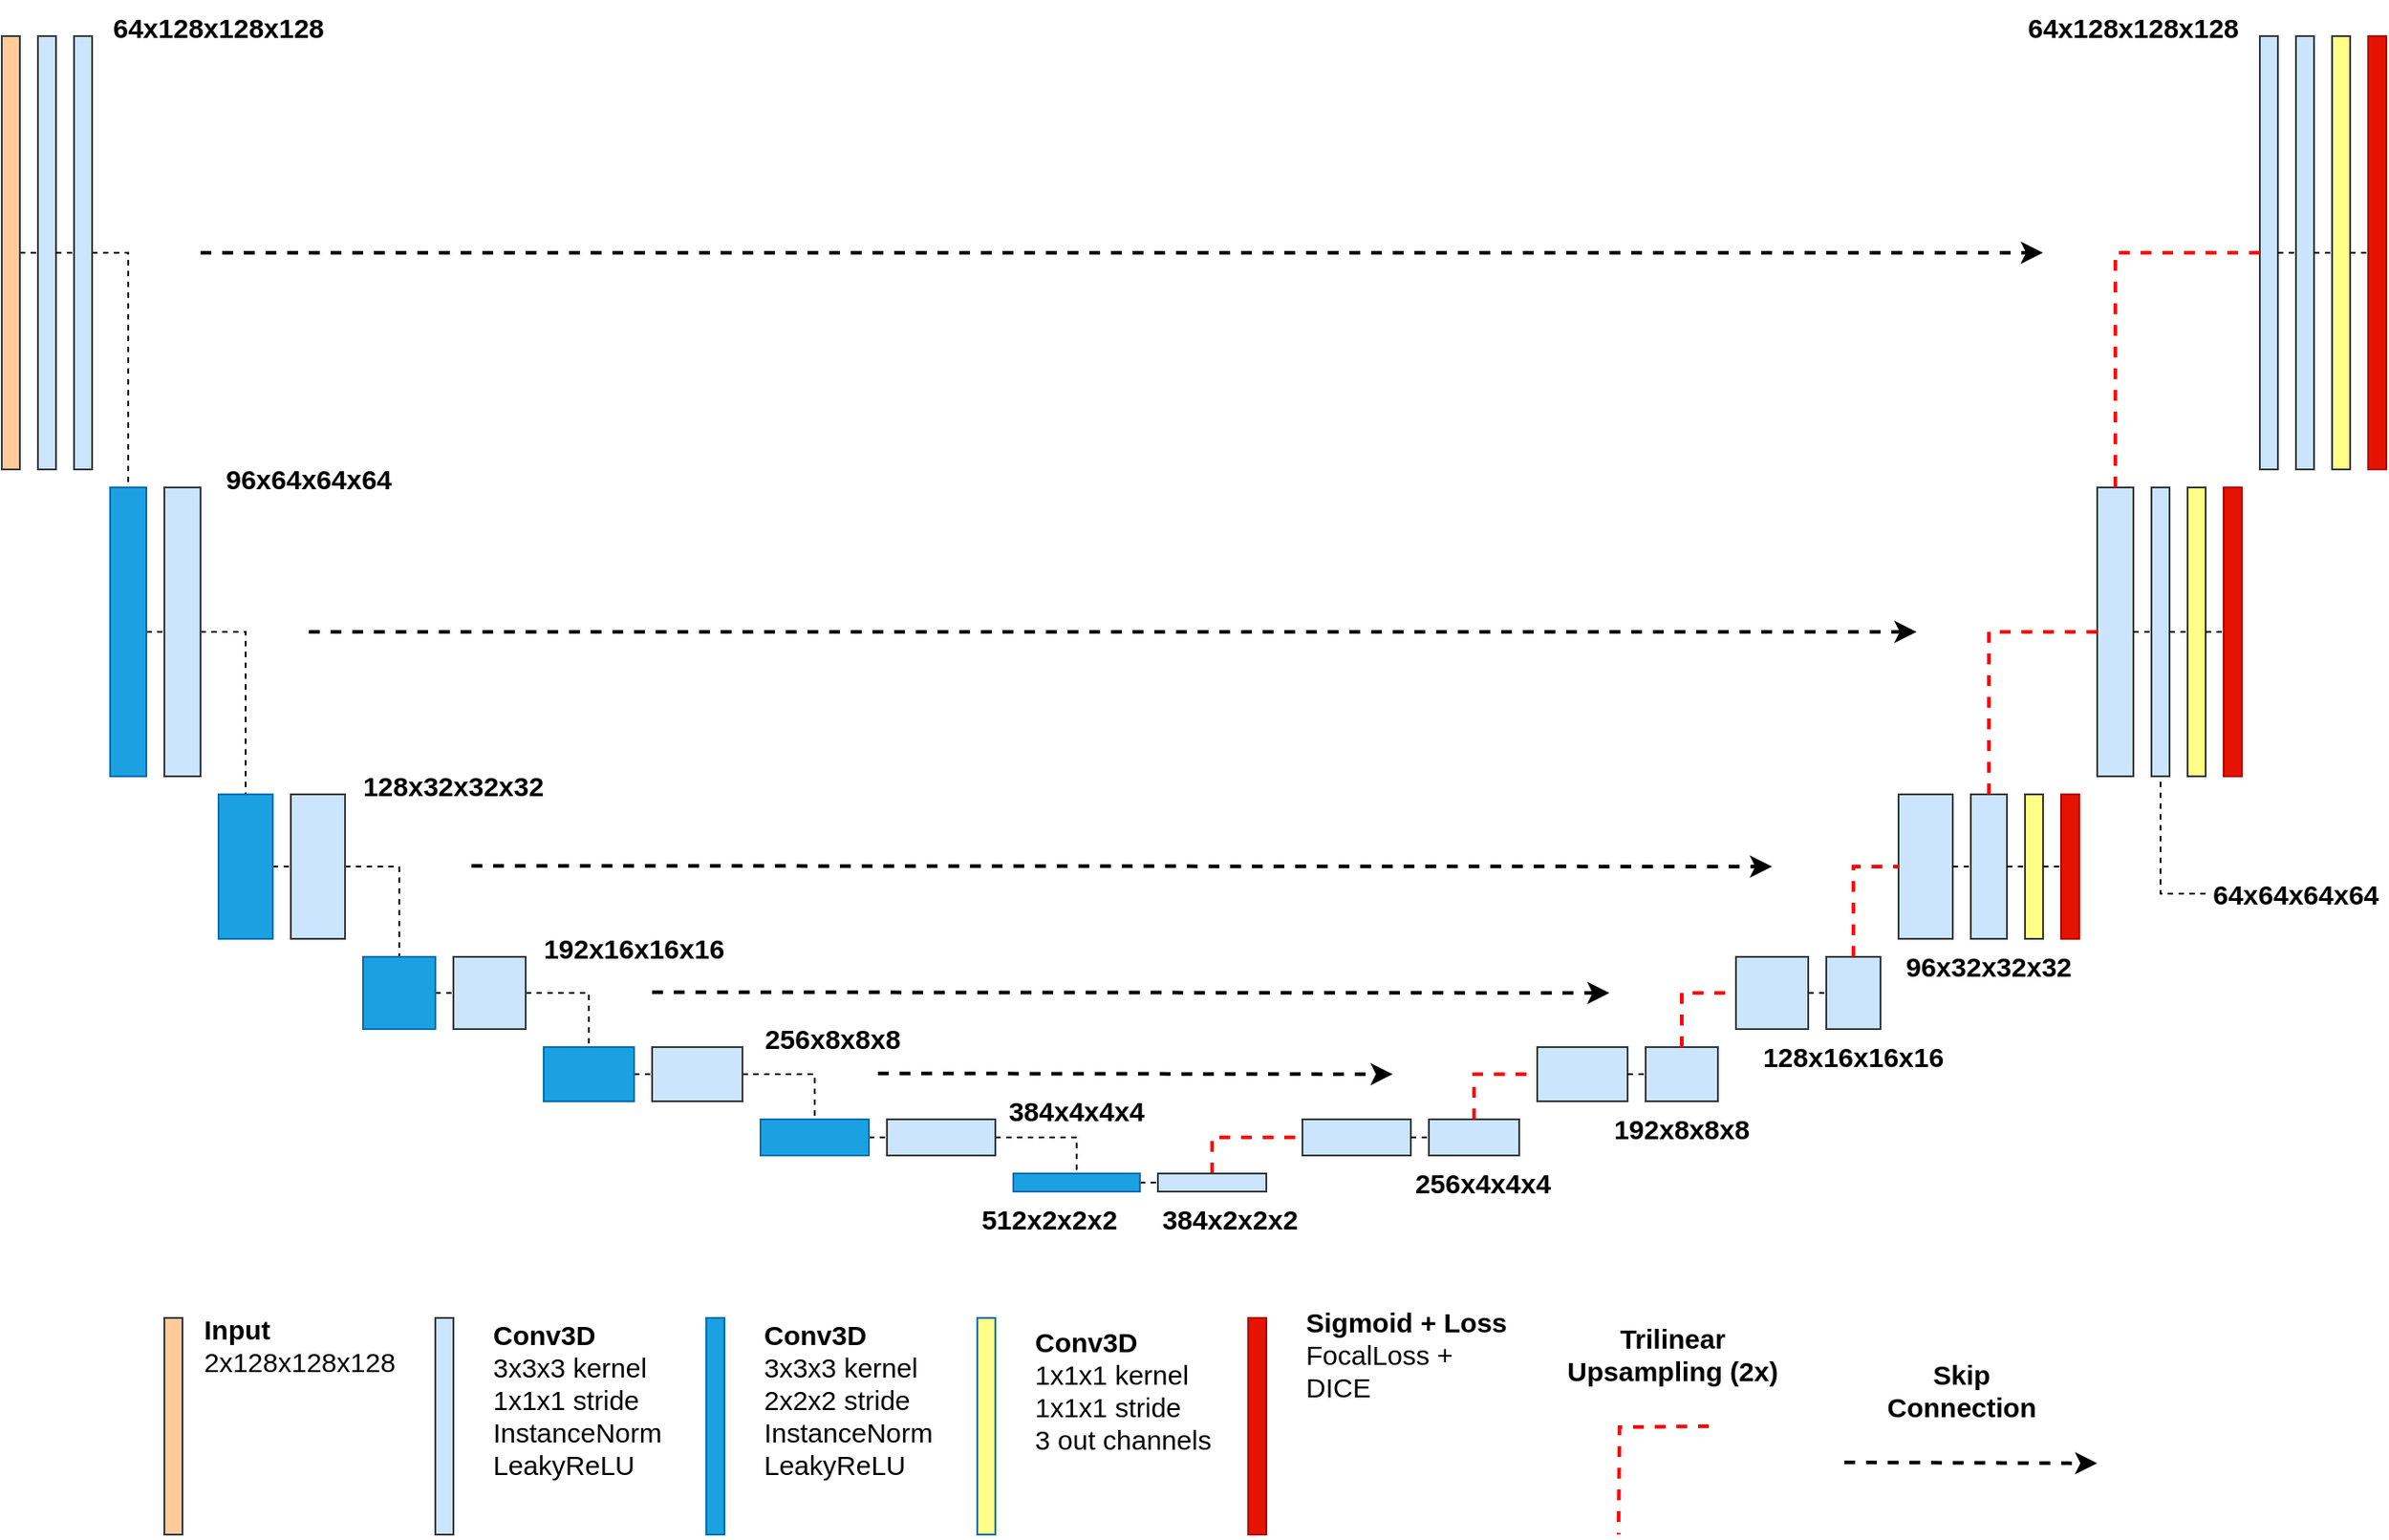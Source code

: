 <mxfile version="20.6.0" type="device"><diagram id="rzIWOqvY9kH9nwLzgZmt" name="Page-1"><mxGraphModel dx="1660" dy="1127" grid="1" gridSize="10" guides="1" tooltips="1" connect="1" arrows="1" fold="1" page="1" pageScale="1" pageWidth="3300" pageHeight="4681" math="0" shadow="0"><root><mxCell id="0"/><mxCell id="1" parent="0"/><mxCell id="4icFOn3DfeFh6Xp5ZOb7-20" style="edgeStyle=none;rounded=0;orthogonalLoop=1;jettySize=auto;html=1;exitX=1;exitY=0.5;exitDx=0;exitDy=0;entryX=0;entryY=0.5;entryDx=0;entryDy=0;endArrow=none;endFill=0;dashed=1;" edge="1" parent="1" source="4icFOn3DfeFh6Xp5ZOb7-2" target="4icFOn3DfeFh6Xp5ZOb7-3"><mxGeometry relative="1" as="geometry"/></mxCell><mxCell id="4icFOn3DfeFh6Xp5ZOb7-2" value="" style="rounded=0;whiteSpace=wrap;html=1;fillColor=#ffcc99;strokeColor=#36393d;" vertex="1" parent="1"><mxGeometry x="590" y="410" width="10" height="240" as="geometry"/></mxCell><mxCell id="4icFOn3DfeFh6Xp5ZOb7-3" value="" style="rounded=0;whiteSpace=wrap;html=1;fillColor=#cce5ff;strokeColor=#36393d;" vertex="1" parent="1"><mxGeometry x="610" y="410" width="10" height="240" as="geometry"/></mxCell><mxCell id="4icFOn3DfeFh6Xp5ZOb7-23" style="edgeStyle=orthogonalEdgeStyle;rounded=0;orthogonalLoop=1;jettySize=auto;html=1;exitX=1;exitY=0.5;exitDx=0;exitDy=0;entryX=0.5;entryY=0;entryDx=0;entryDy=0;dashed=1;endArrow=none;endFill=0;" edge="1" parent="1" source="4icFOn3DfeFh6Xp5ZOb7-4" target="4icFOn3DfeFh6Xp5ZOb7-6"><mxGeometry relative="1" as="geometry"/></mxCell><mxCell id="4icFOn3DfeFh6Xp5ZOb7-73" style="edgeStyle=none;rounded=0;orthogonalLoop=1;jettySize=auto;html=1;dashed=1;strokeColor=#000000;strokeWidth=2;fontSize=15;endArrow=classic;endFill=1;" edge="1" parent="1"><mxGeometry relative="1" as="geometry"><mxPoint x="700" y="530" as="sourcePoint"/><mxPoint x="1720" y="530" as="targetPoint"/></mxGeometry></mxCell><mxCell id="4icFOn3DfeFh6Xp5ZOb7-4" value="" style="rounded=0;whiteSpace=wrap;html=1;fillColor=#cce5ff;strokeColor=#36393d;" vertex="1" parent="1"><mxGeometry x="630" y="410" width="10" height="240" as="geometry"/></mxCell><mxCell id="4icFOn3DfeFh6Xp5ZOb7-24" style="edgeStyle=orthogonalEdgeStyle;rounded=0;orthogonalLoop=1;jettySize=auto;html=1;exitX=1;exitY=0.5;exitDx=0;exitDy=0;entryX=0;entryY=0.5;entryDx=0;entryDy=0;dashed=1;endArrow=none;endFill=0;" edge="1" parent="1" source="4icFOn3DfeFh6Xp5ZOb7-6" target="4icFOn3DfeFh6Xp5ZOb7-7"><mxGeometry relative="1" as="geometry"/></mxCell><mxCell id="4icFOn3DfeFh6Xp5ZOb7-6" value="" style="rounded=0;whiteSpace=wrap;html=1;fillColor=#1ba1e2;strokeColor=#006EAF;fontColor=#ffffff;" vertex="1" parent="1"><mxGeometry x="650" y="660" width="20" height="160" as="geometry"/></mxCell><mxCell id="4icFOn3DfeFh6Xp5ZOb7-25" style="edgeStyle=orthogonalEdgeStyle;rounded=0;orthogonalLoop=1;jettySize=auto;html=1;exitX=1;exitY=0.5;exitDx=0;exitDy=0;entryX=0.5;entryY=0;entryDx=0;entryDy=0;dashed=1;endArrow=none;endFill=0;" edge="1" parent="1" source="4icFOn3DfeFh6Xp5ZOb7-7" target="4icFOn3DfeFh6Xp5ZOb7-8"><mxGeometry relative="1" as="geometry"/></mxCell><mxCell id="4icFOn3DfeFh6Xp5ZOb7-7" value="" style="rounded=0;whiteSpace=wrap;html=1;fillColor=#cce5ff;strokeColor=#36393d;" vertex="1" parent="1"><mxGeometry x="680" y="660" width="20" height="160" as="geometry"/></mxCell><mxCell id="4icFOn3DfeFh6Xp5ZOb7-26" style="edgeStyle=orthogonalEdgeStyle;rounded=0;orthogonalLoop=1;jettySize=auto;html=1;exitX=1;exitY=0.5;exitDx=0;exitDy=0;entryX=0;entryY=0.5;entryDx=0;entryDy=0;dashed=1;endArrow=none;endFill=0;" edge="1" parent="1" source="4icFOn3DfeFh6Xp5ZOb7-8" target="4icFOn3DfeFh6Xp5ZOb7-9"><mxGeometry relative="1" as="geometry"/></mxCell><mxCell id="4icFOn3DfeFh6Xp5ZOb7-8" value="" style="rounded=0;whiteSpace=wrap;html=1;fillColor=#1ba1e2;strokeColor=#006EAF;fontColor=#ffffff;" vertex="1" parent="1"><mxGeometry x="710" y="830" width="30" height="80" as="geometry"/></mxCell><mxCell id="4icFOn3DfeFh6Xp5ZOb7-27" style="edgeStyle=orthogonalEdgeStyle;rounded=0;orthogonalLoop=1;jettySize=auto;html=1;exitX=1;exitY=0.5;exitDx=0;exitDy=0;entryX=0.5;entryY=0;entryDx=0;entryDy=0;dashed=1;endArrow=none;endFill=0;" edge="1" parent="1" source="4icFOn3DfeFh6Xp5ZOb7-9" target="4icFOn3DfeFh6Xp5ZOb7-10"><mxGeometry relative="1" as="geometry"/></mxCell><mxCell id="4icFOn3DfeFh6Xp5ZOb7-9" value="" style="rounded=0;whiteSpace=wrap;html=1;fillColor=#cce5ff;strokeColor=#36393d;" vertex="1" parent="1"><mxGeometry x="750" y="830" width="30" height="80" as="geometry"/></mxCell><mxCell id="4icFOn3DfeFh6Xp5ZOb7-28" style="edgeStyle=orthogonalEdgeStyle;rounded=0;orthogonalLoop=1;jettySize=auto;html=1;exitX=1;exitY=0.5;exitDx=0;exitDy=0;entryX=0;entryY=0.5;entryDx=0;entryDy=0;dashed=1;endArrow=none;endFill=0;" edge="1" parent="1" source="4icFOn3DfeFh6Xp5ZOb7-10" target="4icFOn3DfeFh6Xp5ZOb7-11"><mxGeometry relative="1" as="geometry"/></mxCell><mxCell id="4icFOn3DfeFh6Xp5ZOb7-10" value="" style="rounded=0;whiteSpace=wrap;html=1;fillColor=#1ba1e2;strokeColor=#006EAF;fontColor=#ffffff;" vertex="1" parent="1"><mxGeometry x="790" y="920" width="40" height="40" as="geometry"/></mxCell><mxCell id="4icFOn3DfeFh6Xp5ZOb7-29" style="edgeStyle=orthogonalEdgeStyle;rounded=0;orthogonalLoop=1;jettySize=auto;html=1;exitX=1;exitY=0.5;exitDx=0;exitDy=0;dashed=1;endArrow=none;endFill=0;" edge="1" parent="1" source="4icFOn3DfeFh6Xp5ZOb7-11" target="4icFOn3DfeFh6Xp5ZOb7-12"><mxGeometry relative="1" as="geometry"/></mxCell><mxCell id="4icFOn3DfeFh6Xp5ZOb7-11" value="" style="rounded=0;whiteSpace=wrap;html=1;fillColor=#cce5ff;strokeColor=#36393d;" vertex="1" parent="1"><mxGeometry x="840" y="920" width="40" height="40" as="geometry"/></mxCell><mxCell id="4icFOn3DfeFh6Xp5ZOb7-30" style="edgeStyle=orthogonalEdgeStyle;rounded=0;orthogonalLoop=1;jettySize=auto;html=1;exitX=1;exitY=0.5;exitDx=0;exitDy=0;entryX=0;entryY=0.5;entryDx=0;entryDy=0;dashed=1;endArrow=none;endFill=0;" edge="1" parent="1" source="4icFOn3DfeFh6Xp5ZOb7-12" target="4icFOn3DfeFh6Xp5ZOb7-13"><mxGeometry relative="1" as="geometry"/></mxCell><mxCell id="4icFOn3DfeFh6Xp5ZOb7-12" value="" style="rounded=0;whiteSpace=wrap;html=1;fillColor=#1ba1e2;strokeColor=#006EAF;fontColor=#ffffff;" vertex="1" parent="1"><mxGeometry x="890" y="970" width="50" height="30" as="geometry"/></mxCell><mxCell id="4icFOn3DfeFh6Xp5ZOb7-31" style="edgeStyle=orthogonalEdgeStyle;rounded=0;orthogonalLoop=1;jettySize=auto;html=1;exitX=1;exitY=0.5;exitDx=0;exitDy=0;entryX=0.5;entryY=0;entryDx=0;entryDy=0;dashed=1;endArrow=none;endFill=0;" edge="1" parent="1" source="4icFOn3DfeFh6Xp5ZOb7-13" target="4icFOn3DfeFh6Xp5ZOb7-14"><mxGeometry relative="1" as="geometry"/></mxCell><mxCell id="4icFOn3DfeFh6Xp5ZOb7-13" value="" style="rounded=0;whiteSpace=wrap;html=1;fillColor=#cce5ff;strokeColor=#36393d;" vertex="1" parent="1"><mxGeometry x="950" y="970" width="50" height="30" as="geometry"/></mxCell><mxCell id="4icFOn3DfeFh6Xp5ZOb7-32" style="edgeStyle=orthogonalEdgeStyle;rounded=0;orthogonalLoop=1;jettySize=auto;html=1;exitX=1;exitY=0.5;exitDx=0;exitDy=0;entryX=0;entryY=0.5;entryDx=0;entryDy=0;dashed=1;endArrow=none;endFill=0;" edge="1" parent="1" source="4icFOn3DfeFh6Xp5ZOb7-14" target="4icFOn3DfeFh6Xp5ZOb7-15"><mxGeometry relative="1" as="geometry"/></mxCell><mxCell id="4icFOn3DfeFh6Xp5ZOb7-14" value="" style="rounded=0;whiteSpace=wrap;html=1;fillColor=#1ba1e2;strokeColor=#006EAF;fontColor=#ffffff;" vertex="1" parent="1"><mxGeometry x="1010" y="1010" width="60" height="20" as="geometry"/></mxCell><mxCell id="4icFOn3DfeFh6Xp5ZOb7-33" style="edgeStyle=orthogonalEdgeStyle;rounded=0;orthogonalLoop=1;jettySize=auto;html=1;exitX=1;exitY=0.5;exitDx=0;exitDy=0;entryX=0.5;entryY=0;entryDx=0;entryDy=0;dashed=1;endArrow=none;endFill=0;" edge="1" parent="1" source="4icFOn3DfeFh6Xp5ZOb7-15" target="4icFOn3DfeFh6Xp5ZOb7-18"><mxGeometry relative="1" as="geometry"/></mxCell><mxCell id="4icFOn3DfeFh6Xp5ZOb7-15" value="" style="rounded=0;whiteSpace=wrap;html=1;fillColor=#cce5ff;strokeColor=#36393d;" vertex="1" parent="1"><mxGeometry x="1080" y="1010" width="60" height="20" as="geometry"/></mxCell><mxCell id="4icFOn3DfeFh6Xp5ZOb7-34" style="edgeStyle=orthogonalEdgeStyle;rounded=0;orthogonalLoop=1;jettySize=auto;html=1;exitX=1;exitY=0.5;exitDx=0;exitDy=0;entryX=0;entryY=0.5;entryDx=0;entryDy=0;dashed=1;endArrow=none;endFill=0;" edge="1" parent="1" source="4icFOn3DfeFh6Xp5ZOb7-18" target="4icFOn3DfeFh6Xp5ZOb7-19"><mxGeometry relative="1" as="geometry"/></mxCell><mxCell id="4icFOn3DfeFh6Xp5ZOb7-18" value="" style="rounded=0;whiteSpace=wrap;html=1;fillColor=#1ba1e2;strokeColor=#006EAF;fontColor=#ffffff;" vertex="1" parent="1"><mxGeometry x="1150" y="1040" width="70" height="10" as="geometry"/></mxCell><mxCell id="4icFOn3DfeFh6Xp5ZOb7-44" style="edgeStyle=orthogonalEdgeStyle;rounded=0;orthogonalLoop=1;jettySize=auto;html=1;exitX=0.5;exitY=0;exitDx=0;exitDy=0;entryX=0;entryY=0.5;entryDx=0;entryDy=0;dashed=1;fontSize=15;endArrow=none;endFill=0;fillColor=#cce5ff;strokeColor=#FF0000;strokeWidth=2;" edge="1" parent="1" source="4icFOn3DfeFh6Xp5ZOb7-19" target="4icFOn3DfeFh6Xp5ZOb7-42"><mxGeometry relative="1" as="geometry"/></mxCell><mxCell id="4icFOn3DfeFh6Xp5ZOb7-19" value="" style="rounded=0;whiteSpace=wrap;html=1;fillColor=#cce5ff;strokeColor=#36393d;" vertex="1" parent="1"><mxGeometry x="1230" y="1040" width="60" height="10" as="geometry"/></mxCell><mxCell id="4icFOn3DfeFh6Xp5ZOb7-21" style="edgeStyle=none;rounded=0;orthogonalLoop=1;jettySize=auto;html=1;exitX=1;exitY=0.5;exitDx=0;exitDy=0;entryX=0;entryY=0.5;entryDx=0;entryDy=0;endArrow=none;endFill=0;dashed=1;" edge="1" parent="1" source="4icFOn3DfeFh6Xp5ZOb7-3" target="4icFOn3DfeFh6Xp5ZOb7-4"><mxGeometry relative="1" as="geometry"><mxPoint x="610" y="540" as="sourcePoint"/><mxPoint x="620" y="540" as="targetPoint"/></mxGeometry></mxCell><mxCell id="4icFOn3DfeFh6Xp5ZOb7-35" value="&lt;b&gt;&lt;font style=&quot;font-size: 15px;&quot;&gt;64x128x128x128&lt;/font&gt;&lt;/b&gt;" style="text;html=1;strokeColor=none;fillColor=none;align=center;verticalAlign=middle;whiteSpace=wrap;rounded=0;" vertex="1" parent="1"><mxGeometry x="680" y="390" width="60" height="30" as="geometry"/></mxCell><mxCell id="4icFOn3DfeFh6Xp5ZOb7-36" value="&lt;b&gt;&lt;font style=&quot;font-size: 15px;&quot;&gt;96x64x64x64&lt;/font&gt;&lt;/b&gt;" style="text;html=1;strokeColor=none;fillColor=none;align=center;verticalAlign=middle;whiteSpace=wrap;rounded=0;" vertex="1" parent="1"><mxGeometry x="730" y="640" width="60" height="30" as="geometry"/></mxCell><mxCell id="4icFOn3DfeFh6Xp5ZOb7-37" value="&lt;b&gt;&lt;font style=&quot;font-size: 15px;&quot;&gt;128x32x32x32&lt;/font&gt;&lt;/b&gt;" style="text;html=1;strokeColor=none;fillColor=none;align=center;verticalAlign=middle;whiteSpace=wrap;rounded=0;" vertex="1" parent="1"><mxGeometry x="810" y="810" width="60" height="30" as="geometry"/></mxCell><mxCell id="4icFOn3DfeFh6Xp5ZOb7-38" value="&lt;b&gt;&lt;font style=&quot;font-size: 15px;&quot;&gt;192x16&lt;/font&gt;&lt;/b&gt;&lt;b&gt;&lt;font style=&quot;font-size: 15px;&quot;&gt;x16&lt;/font&gt;&lt;/b&gt;&lt;b&gt;&lt;font style=&quot;font-size: 15px;&quot;&gt;x16&lt;/font&gt;&lt;/b&gt;" style="text;html=1;strokeColor=none;fillColor=none;align=center;verticalAlign=middle;whiteSpace=wrap;rounded=0;" vertex="1" parent="1"><mxGeometry x="910" y="900" width="60" height="30" as="geometry"/></mxCell><mxCell id="4icFOn3DfeFh6Xp5ZOb7-39" value="&lt;span style=&quot;font-size: 15px;&quot;&gt;&lt;b&gt;256x8x8x8&lt;/b&gt;&lt;/span&gt;" style="text;html=1;strokeColor=none;fillColor=none;align=center;verticalAlign=middle;whiteSpace=wrap;rounded=0;" vertex="1" parent="1"><mxGeometry x="1020" y="950" width="60" height="30" as="geometry"/></mxCell><mxCell id="4icFOn3DfeFh6Xp5ZOb7-40" value="&lt;span style=&quot;font-size: 15px;&quot;&gt;&lt;b&gt;384x4x4x4&lt;/b&gt;&lt;/span&gt;" style="text;html=1;strokeColor=none;fillColor=none;align=center;verticalAlign=middle;whiteSpace=wrap;rounded=0;" vertex="1" parent="1"><mxGeometry x="1155" y="990" width="60" height="30" as="geometry"/></mxCell><mxCell id="4icFOn3DfeFh6Xp5ZOb7-41" value="&lt;span style=&quot;font-size: 15px;&quot;&gt;&lt;b&gt;512x2x2x2&lt;/b&gt;&lt;/span&gt;" style="text;html=1;strokeColor=none;fillColor=none;align=center;verticalAlign=middle;whiteSpace=wrap;rounded=0;" vertex="1" parent="1"><mxGeometry x="1140" y="1050" width="60" height="30" as="geometry"/></mxCell><mxCell id="4icFOn3DfeFh6Xp5ZOb7-42" value="" style="rounded=0;whiteSpace=wrap;html=1;fillColor=#cce5ff;strokeColor=#36393d;" vertex="1" parent="1"><mxGeometry x="1310" y="1010" width="60" height="20" as="geometry"/></mxCell><mxCell id="4icFOn3DfeFh6Xp5ZOb7-43" value="" style="rounded=0;whiteSpace=wrap;html=1;fillColor=#cce5ff;strokeColor=#36393d;" vertex="1" parent="1"><mxGeometry x="1380" y="1010" width="50" height="20" as="geometry"/></mxCell><mxCell id="4icFOn3DfeFh6Xp5ZOb7-45" value="&lt;span style=&quot;font-size: 15px;&quot;&gt;&lt;b&gt;384x2x2x2&lt;/b&gt;&lt;/span&gt;" style="text;html=1;strokeColor=none;fillColor=none;align=center;verticalAlign=middle;whiteSpace=wrap;rounded=0;" vertex="1" parent="1"><mxGeometry x="1240" y="1050" width="60" height="30" as="geometry"/></mxCell><mxCell id="4icFOn3DfeFh6Xp5ZOb7-48" value="" style="rounded=0;whiteSpace=wrap;html=1;fillColor=#cce5ff;strokeColor=#36393d;" vertex="1" parent="1"><mxGeometry x="1440" y="970" width="50" height="30" as="geometry"/></mxCell><mxCell id="4icFOn3DfeFh6Xp5ZOb7-49" value="" style="rounded=0;whiteSpace=wrap;html=1;fillColor=#cce5ff;strokeColor=#36393d;" vertex="1" parent="1"><mxGeometry x="1500" y="970" width="40" height="30" as="geometry"/></mxCell><mxCell id="4icFOn3DfeFh6Xp5ZOb7-52" value="" style="rounded=0;whiteSpace=wrap;html=1;fillColor=#cce5ff;strokeColor=#36393d;" vertex="1" parent="1"><mxGeometry x="1550" y="920" width="40" height="40" as="geometry"/></mxCell><mxCell id="4icFOn3DfeFh6Xp5ZOb7-53" value="" style="rounded=0;whiteSpace=wrap;html=1;fillColor=#cce5ff;strokeColor=#36393d;" vertex="1" parent="1"><mxGeometry x="1600" y="920" width="30" height="40" as="geometry"/></mxCell><mxCell id="4icFOn3DfeFh6Xp5ZOb7-54" value="" style="rounded=0;whiteSpace=wrap;html=1;fillColor=#cce5ff;strokeColor=#36393d;" vertex="1" parent="1"><mxGeometry x="1640" y="830" width="30" height="80" as="geometry"/></mxCell><mxCell id="4icFOn3DfeFh6Xp5ZOb7-55" value="" style="rounded=0;whiteSpace=wrap;html=1;fillColor=#cce5ff;strokeColor=#36393d;" vertex="1" parent="1"><mxGeometry x="1680" y="830" width="20" height="80" as="geometry"/></mxCell><mxCell id="4icFOn3DfeFh6Xp5ZOb7-56" value="" style="rounded=0;whiteSpace=wrap;html=1;fillColor=#cce5ff;strokeColor=#36393d;" vertex="1" parent="1"><mxGeometry x="1750" y="660" width="20" height="160" as="geometry"/></mxCell><mxCell id="4icFOn3DfeFh6Xp5ZOb7-57" value="" style="rounded=0;whiteSpace=wrap;html=1;fillColor=#cce5ff;strokeColor=#36393d;" vertex="1" parent="1"><mxGeometry x="1780" y="660" width="10" height="160" as="geometry"/></mxCell><mxCell id="4icFOn3DfeFh6Xp5ZOb7-58" value="" style="rounded=0;whiteSpace=wrap;html=1;fillColor=#e51400;strokeColor=#B20000;fontColor=#ffffff;" vertex="1" parent="1"><mxGeometry x="1900" y="410" width="10" height="240" as="geometry"/></mxCell><mxCell id="4icFOn3DfeFh6Xp5ZOb7-59" value="" style="rounded=0;whiteSpace=wrap;html=1;fillColor=#cce5ff;strokeColor=#36393d;" vertex="1" parent="1"><mxGeometry x="1840" y="410" width="10" height="240" as="geometry"/></mxCell><mxCell id="4icFOn3DfeFh6Xp5ZOb7-60" value="" style="rounded=0;whiteSpace=wrap;html=1;fillColor=#cce5ff;strokeColor=#36393d;" vertex="1" parent="1"><mxGeometry x="1860" y="410" width="10" height="240" as="geometry"/></mxCell><mxCell id="4icFOn3DfeFh6Xp5ZOb7-61" value="" style="rounded=0;whiteSpace=wrap;html=1;fillColor=#ffff88;strokeColor=#36393d;" vertex="1" parent="1"><mxGeometry x="1880" y="410" width="10" height="240" as="geometry"/></mxCell><mxCell id="4icFOn3DfeFh6Xp5ZOb7-62" value="" style="rounded=0;whiteSpace=wrap;html=1;fillColor=#e51400;strokeColor=#B20000;fontColor=#ffffff;" vertex="1" parent="1"><mxGeometry x="1820" y="660" width="10" height="160" as="geometry"/></mxCell><mxCell id="4icFOn3DfeFh6Xp5ZOb7-63" value="" style="rounded=0;whiteSpace=wrap;html=1;fillColor=#ffff88;strokeColor=#36393d;" vertex="1" parent="1"><mxGeometry x="1800" y="660" width="10" height="160" as="geometry"/></mxCell><mxCell id="4icFOn3DfeFh6Xp5ZOb7-64" value="" style="rounded=0;whiteSpace=wrap;html=1;fillColor=#e51400;strokeColor=#B20000;fontColor=#ffffff;" vertex="1" parent="1"><mxGeometry x="1730" y="830" width="10" height="80" as="geometry"/></mxCell><mxCell id="4icFOn3DfeFh6Xp5ZOb7-65" value="" style="rounded=0;whiteSpace=wrap;html=1;fillColor=#ffff88;strokeColor=#36393d;" vertex="1" parent="1"><mxGeometry x="1710" y="830" width="10" height="80" as="geometry"/></mxCell><mxCell id="4icFOn3DfeFh6Xp5ZOb7-67" style="edgeStyle=orthogonalEdgeStyle;rounded=0;orthogonalLoop=1;jettySize=auto;html=1;exitX=0.5;exitY=0;exitDx=0;exitDy=0;entryX=0;entryY=0.5;entryDx=0;entryDy=0;dashed=1;fontSize=15;endArrow=none;endFill=0;fillColor=#cce5ff;strokeColor=#FF0000;strokeWidth=2;" edge="1" parent="1" source="4icFOn3DfeFh6Xp5ZOb7-43" target="4icFOn3DfeFh6Xp5ZOb7-48"><mxGeometry relative="1" as="geometry"><mxPoint x="1560" y="1070" as="sourcePoint"/><mxPoint x="1610" y="1050" as="targetPoint"/></mxGeometry></mxCell><mxCell id="4icFOn3DfeFh6Xp5ZOb7-68" style="edgeStyle=orthogonalEdgeStyle;rounded=0;orthogonalLoop=1;jettySize=auto;html=1;exitX=0.5;exitY=0;exitDx=0;exitDy=0;entryX=0;entryY=0.5;entryDx=0;entryDy=0;dashed=1;fontSize=15;endArrow=none;endFill=0;fillColor=#cce5ff;strokeColor=#FF0000;strokeWidth=2;" edge="1" parent="1" source="4icFOn3DfeFh6Xp5ZOb7-49" target="4icFOn3DfeFh6Xp5ZOb7-52"><mxGeometry relative="1" as="geometry"><mxPoint x="1555" y="1065" as="sourcePoint"/><mxPoint x="1590" y="1040" as="targetPoint"/></mxGeometry></mxCell><mxCell id="4icFOn3DfeFh6Xp5ZOb7-69" style="edgeStyle=orthogonalEdgeStyle;rounded=0;orthogonalLoop=1;jettySize=auto;html=1;exitX=0.5;exitY=0;exitDx=0;exitDy=0;entryX=0;entryY=0.5;entryDx=0;entryDy=0;dashed=1;fontSize=15;endArrow=none;endFill=0;fillColor=#cce5ff;strokeColor=#FF0000;strokeWidth=2;" edge="1" parent="1" source="4icFOn3DfeFh6Xp5ZOb7-53" target="4icFOn3DfeFh6Xp5ZOb7-54"><mxGeometry relative="1" as="geometry"><mxPoint x="1700" y="1040" as="sourcePoint"/><mxPoint x="1730" y="1010" as="targetPoint"/></mxGeometry></mxCell><mxCell id="4icFOn3DfeFh6Xp5ZOb7-70" style="edgeStyle=orthogonalEdgeStyle;rounded=0;orthogonalLoop=1;jettySize=auto;html=1;exitX=0.5;exitY=0;exitDx=0;exitDy=0;entryX=0;entryY=0.5;entryDx=0;entryDy=0;dashed=1;fontSize=15;endArrow=none;endFill=0;fillColor=#cce5ff;strokeColor=#FF0000;strokeWidth=2;" edge="1" parent="1" source="4icFOn3DfeFh6Xp5ZOb7-55" target="4icFOn3DfeFh6Xp5ZOb7-56"><mxGeometry relative="1" as="geometry"><mxPoint x="1730" y="1030" as="sourcePoint"/><mxPoint x="1755" y="980" as="targetPoint"/></mxGeometry></mxCell><mxCell id="4icFOn3DfeFh6Xp5ZOb7-71" style="edgeStyle=orthogonalEdgeStyle;rounded=0;orthogonalLoop=1;jettySize=auto;html=1;exitX=0.5;exitY=0;exitDx=0;exitDy=0;entryX=0;entryY=0.5;entryDx=0;entryDy=0;dashed=1;fontSize=15;endArrow=none;endFill=0;fillColor=#cce5ff;strokeColor=#FF0000;strokeWidth=2;" edge="1" parent="1" source="4icFOn3DfeFh6Xp5ZOb7-56" target="4icFOn3DfeFh6Xp5ZOb7-59"><mxGeometry relative="1" as="geometry"><mxPoint x="1700" y="840" as="sourcePoint"/><mxPoint x="1760" y="750" as="targetPoint"/></mxGeometry></mxCell><mxCell id="4icFOn3DfeFh6Xp5ZOb7-74" style="edgeStyle=none;rounded=0;orthogonalLoop=1;jettySize=auto;html=1;dashed=1;strokeColor=#000000;strokeWidth=2;fontSize=15;endArrow=classic;endFill=1;" edge="1" parent="1"><mxGeometry relative="1" as="geometry"><mxPoint x="760" y="740" as="sourcePoint"/><mxPoint x="1650" y="740" as="targetPoint"/></mxGeometry></mxCell><mxCell id="4icFOn3DfeFh6Xp5ZOb7-75" style="edgeStyle=none;rounded=0;orthogonalLoop=1;jettySize=auto;html=1;dashed=1;strokeColor=#000000;strokeWidth=2;fontSize=15;endArrow=classic;endFill=1;" edge="1" parent="1"><mxGeometry relative="1" as="geometry"><mxPoint x="850" y="869.58" as="sourcePoint"/><mxPoint x="1570" y="870" as="targetPoint"/></mxGeometry></mxCell><mxCell id="4icFOn3DfeFh6Xp5ZOb7-76" style="edgeStyle=none;rounded=0;orthogonalLoop=1;jettySize=auto;html=1;dashed=1;strokeColor=#000000;strokeWidth=2;fontSize=15;endArrow=classic;endFill=1;" edge="1" parent="1"><mxGeometry relative="1" as="geometry"><mxPoint x="950" y="939.58" as="sourcePoint"/><mxPoint x="1480" y="940" as="targetPoint"/></mxGeometry></mxCell><mxCell id="4icFOn3DfeFh6Xp5ZOb7-77" style="edgeStyle=none;rounded=0;orthogonalLoop=1;jettySize=auto;html=1;dashed=1;strokeColor=#000000;strokeWidth=2;fontSize=15;endArrow=classic;endFill=1;" edge="1" parent="1"><mxGeometry relative="1" as="geometry"><mxPoint x="1075" y="984.58" as="sourcePoint"/><mxPoint x="1360" y="985" as="targetPoint"/></mxGeometry></mxCell><mxCell id="4icFOn3DfeFh6Xp5ZOb7-79" value="&lt;span style=&quot;font-size: 15px;&quot;&gt;&lt;b&gt;192x8x8x8&lt;/b&gt;&lt;/span&gt;" style="text;html=1;strokeColor=none;fillColor=none;align=center;verticalAlign=middle;whiteSpace=wrap;rounded=0;" vertex="1" parent="1"><mxGeometry x="1490" y="1000" width="60" height="30" as="geometry"/></mxCell><mxCell id="4icFOn3DfeFh6Xp5ZOb7-80" value="&lt;span style=&quot;font-size: 15px;&quot;&gt;&lt;b&gt;256x4x4x4&lt;/b&gt;&lt;/span&gt;" style="text;html=1;strokeColor=none;fillColor=none;align=center;verticalAlign=middle;whiteSpace=wrap;rounded=0;" vertex="1" parent="1"><mxGeometry x="1380" y="1030" width="60" height="30" as="geometry"/></mxCell><mxCell id="4icFOn3DfeFh6Xp5ZOb7-81" value="&lt;span style=&quot;font-size: 15px;&quot;&gt;&lt;b&gt;128x16x16x16&lt;/b&gt;&lt;/span&gt;" style="text;html=1;strokeColor=none;fillColor=none;align=center;verticalAlign=middle;whiteSpace=wrap;rounded=0;" vertex="1" parent="1"><mxGeometry x="1585" y="960" width="60" height="30" as="geometry"/></mxCell><mxCell id="4icFOn3DfeFh6Xp5ZOb7-82" value="&lt;span style=&quot;font-size: 15px;&quot;&gt;&lt;b&gt;96x32x32x32&lt;/b&gt;&lt;/span&gt;" style="text;html=1;strokeColor=none;fillColor=none;align=center;verticalAlign=middle;whiteSpace=wrap;rounded=0;" vertex="1" parent="1"><mxGeometry x="1660" y="910" width="60" height="30" as="geometry"/></mxCell><mxCell id="4icFOn3DfeFh6Xp5ZOb7-83" value="&lt;span style=&quot;font-size: 15px;&quot;&gt;&lt;b&gt;64x64x64x64&lt;/b&gt;&lt;/span&gt;" style="text;html=1;strokeColor=none;fillColor=none;align=center;verticalAlign=middle;whiteSpace=wrap;rounded=0;" vertex="1" parent="1"><mxGeometry x="1810" y="870" width="100" height="30" as="geometry"/></mxCell><mxCell id="4icFOn3DfeFh6Xp5ZOb7-84" style="edgeStyle=orthogonalEdgeStyle;rounded=0;orthogonalLoop=1;jettySize=auto;html=1;exitX=0;exitY=0.5;exitDx=0;exitDy=0;entryX=0.5;entryY=1;entryDx=0;entryDy=0;dashed=1;endArrow=none;endFill=0;" edge="1" parent="1" source="4icFOn3DfeFh6Xp5ZOb7-83" target="4icFOn3DfeFh6Xp5ZOb7-57"><mxGeometry relative="1" as="geometry"><mxPoint x="1150" y="1030" as="sourcePoint"/><mxPoint x="1195" y="1050" as="targetPoint"/></mxGeometry></mxCell><mxCell id="4icFOn3DfeFh6Xp5ZOb7-85" value="&lt;b&gt;&lt;font style=&quot;font-size: 15px;&quot;&gt;64x128x128x128&lt;/font&gt;&lt;/b&gt;" style="text;html=1;strokeColor=none;fillColor=none;align=center;verticalAlign=middle;whiteSpace=wrap;rounded=0;" vertex="1" parent="1"><mxGeometry x="1740" y="390" width="60" height="30" as="geometry"/></mxCell><mxCell id="4icFOn3DfeFh6Xp5ZOb7-86" value="" style="rounded=0;whiteSpace=wrap;html=1;fillColor=#ffcc99;strokeColor=#36393d;" vertex="1" parent="1"><mxGeometry x="680" y="1120" width="10" height="120" as="geometry"/></mxCell><mxCell id="4icFOn3DfeFh6Xp5ZOb7-88" value="&lt;b&gt;Input&lt;/b&gt;&lt;br&gt;2x128x128x128" style="text;html=1;strokeColor=none;fillColor=none;align=left;verticalAlign=middle;whiteSpace=wrap;rounded=0;fontSize=15;" vertex="1" parent="1"><mxGeometry x="700" y="1120" width="60" height="30" as="geometry"/></mxCell><mxCell id="4icFOn3DfeFh6Xp5ZOb7-90" value="" style="rounded=0;whiteSpace=wrap;html=1;fillColor=#cce5ff;strokeColor=#36393d;" vertex="1" parent="1"><mxGeometry x="830" y="1120" width="10" height="120" as="geometry"/></mxCell><mxCell id="4icFOn3DfeFh6Xp5ZOb7-91" value="&lt;b&gt;Conv3D&lt;/b&gt;&lt;br&gt;3x3x3 kernel&lt;br&gt;1x1x1 stride&lt;br&gt;InstanceNorm&lt;br&gt;LeakyReLU" style="text;html=1;strokeColor=none;fillColor=none;align=left;verticalAlign=middle;whiteSpace=wrap;rounded=0;fontSize=15;" vertex="1" parent="1"><mxGeometry x="860" y="1120" width="120" height="90" as="geometry"/></mxCell><mxCell id="4icFOn3DfeFh6Xp5ZOb7-92" value="" style="rounded=0;whiteSpace=wrap;html=1;fillColor=#1ba1e2;strokeColor=#006EAF;fontColor=#ffffff;" vertex="1" parent="1"><mxGeometry x="980" y="1120" width="10" height="120" as="geometry"/></mxCell><mxCell id="4icFOn3DfeFh6Xp5ZOb7-93" value="&lt;b&gt;Conv3D&lt;/b&gt;&lt;br&gt;3x3x3 kernel&lt;br&gt;2x2x2 stride&lt;br&gt;InstanceNorm&lt;br&gt;LeakyReLU" style="text;html=1;strokeColor=none;fillColor=none;align=left;verticalAlign=middle;whiteSpace=wrap;rounded=0;fontSize=15;" vertex="1" parent="1"><mxGeometry x="1010" y="1120" width="120" height="90" as="geometry"/></mxCell><mxCell id="4icFOn3DfeFh6Xp5ZOb7-95" value="" style="rounded=0;whiteSpace=wrap;html=1;fillColor=#FFFF88;strokeColor=#006EAF;fontColor=#ffffff;" vertex="1" parent="1"><mxGeometry x="1130" y="1120" width="10" height="120" as="geometry"/></mxCell><mxCell id="4icFOn3DfeFh6Xp5ZOb7-96" value="&lt;b&gt;Conv3D&lt;/b&gt;&lt;br&gt;1x1x1 kernel&lt;br&gt;1x1x1 stride&lt;br&gt;3 out channels" style="text;html=1;strokeColor=none;fillColor=none;align=left;verticalAlign=middle;whiteSpace=wrap;rounded=0;fontSize=15;" vertex="1" parent="1"><mxGeometry x="1160" y="1120" width="120" height="80" as="geometry"/></mxCell><mxCell id="4icFOn3DfeFh6Xp5ZOb7-97" value="" style="rounded=0;whiteSpace=wrap;html=1;fillColor=#e51400;strokeColor=#B20000;fontColor=#ffffff;" vertex="1" parent="1"><mxGeometry x="1280" y="1120" width="10" height="120" as="geometry"/></mxCell><mxCell id="4icFOn3DfeFh6Xp5ZOb7-98" value="&lt;b&gt;Sigmoid + Loss&lt;/b&gt;&lt;br&gt;FocalLoss + DICE" style="text;html=1;strokeColor=none;fillColor=none;align=left;verticalAlign=middle;whiteSpace=wrap;rounded=0;fontSize=15;" vertex="1" parent="1"><mxGeometry x="1310" y="1120" width="120" height="40" as="geometry"/></mxCell><mxCell id="4icFOn3DfeFh6Xp5ZOb7-99" style="edgeStyle=orthogonalEdgeStyle;rounded=0;orthogonalLoop=1;jettySize=auto;html=1;dashed=1;fontSize=15;endArrow=none;endFill=0;fillColor=#cce5ff;strokeColor=#FF0000;strokeWidth=2;" edge="1" parent="1"><mxGeometry relative="1" as="geometry"><mxPoint x="1535" y="1180" as="sourcePoint"/><mxPoint x="1485" y="1240" as="targetPoint"/></mxGeometry></mxCell><mxCell id="4icFOn3DfeFh6Xp5ZOb7-100" value="&lt;b&gt;Trilinear Upsampling (2x)&lt;/b&gt;" style="text;html=1;strokeColor=none;fillColor=none;align=center;verticalAlign=middle;whiteSpace=wrap;rounded=0;fontSize=15;" vertex="1" parent="1"><mxGeometry x="1450" y="1120" width="130" height="40" as="geometry"/></mxCell><mxCell id="4icFOn3DfeFh6Xp5ZOb7-101" style="edgeStyle=none;rounded=0;orthogonalLoop=1;jettySize=auto;html=1;dashed=1;strokeColor=#000000;strokeWidth=2;fontSize=15;endArrow=classic;endFill=1;" edge="1" parent="1"><mxGeometry relative="1" as="geometry"><mxPoint x="1610" y="1200" as="sourcePoint"/><mxPoint x="1750" y="1200.5" as="targetPoint"/></mxGeometry></mxCell><mxCell id="4icFOn3DfeFh6Xp5ZOb7-102" value="&lt;b&gt;Skip&lt;br&gt;Connection&lt;br&gt;&lt;/b&gt;" style="text;html=1;strokeColor=none;fillColor=none;align=center;verticalAlign=middle;whiteSpace=wrap;rounded=0;fontSize=15;" vertex="1" parent="1"><mxGeometry x="1610" y="1140" width="130" height="40" as="geometry"/></mxCell><mxCell id="4icFOn3DfeFh6Xp5ZOb7-105" style="edgeStyle=orthogonalEdgeStyle;rounded=0;orthogonalLoop=1;jettySize=auto;html=1;exitX=1;exitY=0.5;exitDx=0;exitDy=0;dashed=1;endArrow=none;endFill=0;" edge="1" parent="1" source="4icFOn3DfeFh6Xp5ZOb7-42"><mxGeometry relative="1" as="geometry"><mxPoint x="1230" y="1055" as="sourcePoint"/><mxPoint x="1380" y="1020" as="targetPoint"/></mxGeometry></mxCell><mxCell id="4icFOn3DfeFh6Xp5ZOb7-107" style="edgeStyle=orthogonalEdgeStyle;rounded=0;orthogonalLoop=1;jettySize=auto;html=1;exitX=1;exitY=0.5;exitDx=0;exitDy=0;dashed=1;endArrow=none;endFill=0;entryX=0;entryY=0.5;entryDx=0;entryDy=0;" edge="1" parent="1" source="4icFOn3DfeFh6Xp5ZOb7-48" target="4icFOn3DfeFh6Xp5ZOb7-49"><mxGeometry relative="1" as="geometry"><mxPoint x="1380" y="1030" as="sourcePoint"/><mxPoint x="1390" y="1030" as="targetPoint"/></mxGeometry></mxCell><mxCell id="4icFOn3DfeFh6Xp5ZOb7-108" style="edgeStyle=orthogonalEdgeStyle;rounded=0;orthogonalLoop=1;jettySize=auto;html=1;exitX=1;exitY=0.5;exitDx=0;exitDy=0;dashed=1;endArrow=none;endFill=0;" edge="1" parent="1" source="4icFOn3DfeFh6Xp5ZOb7-52"><mxGeometry relative="1" as="geometry"><mxPoint x="1500" y="995" as="sourcePoint"/><mxPoint x="1600" y="940" as="targetPoint"/></mxGeometry></mxCell><mxCell id="4icFOn3DfeFh6Xp5ZOb7-109" style="edgeStyle=orthogonalEdgeStyle;rounded=0;orthogonalLoop=1;jettySize=auto;html=1;exitX=1;exitY=0.5;exitDx=0;exitDy=0;dashed=1;endArrow=none;endFill=0;" edge="1" parent="1" source="4icFOn3DfeFh6Xp5ZOb7-54"><mxGeometry relative="1" as="geometry"><mxPoint x="1600" y="950" as="sourcePoint"/><mxPoint x="1680" y="870" as="targetPoint"/></mxGeometry></mxCell><mxCell id="4icFOn3DfeFh6Xp5ZOb7-111" style="edgeStyle=orthogonalEdgeStyle;rounded=0;orthogonalLoop=1;jettySize=auto;html=1;exitX=1;exitY=0.5;exitDx=0;exitDy=0;dashed=1;endArrow=none;endFill=0;entryX=0;entryY=0.5;entryDx=0;entryDy=0;" edge="1" parent="1" source="4icFOn3DfeFh6Xp5ZOb7-55" target="4icFOn3DfeFh6Xp5ZOb7-65"><mxGeometry relative="1" as="geometry"><mxPoint x="1680" y="880" as="sourcePoint"/><mxPoint x="1690" y="880" as="targetPoint"/></mxGeometry></mxCell><mxCell id="4icFOn3DfeFh6Xp5ZOb7-112" style="edgeStyle=orthogonalEdgeStyle;rounded=0;orthogonalLoop=1;jettySize=auto;html=1;exitX=1;exitY=0.5;exitDx=0;exitDy=0;dashed=1;endArrow=none;endFill=0;entryX=0;entryY=0.5;entryDx=0;entryDy=0;" edge="1" parent="1" source="4icFOn3DfeFh6Xp5ZOb7-65" target="4icFOn3DfeFh6Xp5ZOb7-64"><mxGeometry relative="1" as="geometry"><mxPoint x="1710" y="880" as="sourcePoint"/><mxPoint x="1720" y="880" as="targetPoint"/></mxGeometry></mxCell><mxCell id="4icFOn3DfeFh6Xp5ZOb7-113" style="edgeStyle=orthogonalEdgeStyle;rounded=0;orthogonalLoop=1;jettySize=auto;html=1;exitX=1;exitY=0.5;exitDx=0;exitDy=0;dashed=1;endArrow=none;endFill=0;entryX=0;entryY=0.5;entryDx=0;entryDy=0;" edge="1" parent="1" source="4icFOn3DfeFh6Xp5ZOb7-56" target="4icFOn3DfeFh6Xp5ZOb7-57"><mxGeometry relative="1" as="geometry"><mxPoint x="1730" y="880" as="sourcePoint"/><mxPoint x="1740" y="880" as="targetPoint"/></mxGeometry></mxCell><mxCell id="4icFOn3DfeFh6Xp5ZOb7-114" style="edgeStyle=orthogonalEdgeStyle;rounded=0;orthogonalLoop=1;jettySize=auto;html=1;exitX=1;exitY=0.5;exitDx=0;exitDy=0;dashed=1;endArrow=none;endFill=0;entryX=0;entryY=0.5;entryDx=0;entryDy=0;" edge="1" parent="1" source="4icFOn3DfeFh6Xp5ZOb7-57" target="4icFOn3DfeFh6Xp5ZOb7-63"><mxGeometry relative="1" as="geometry"><mxPoint x="1780" y="750" as="sourcePoint"/><mxPoint x="1790" y="750" as="targetPoint"/></mxGeometry></mxCell><mxCell id="4icFOn3DfeFh6Xp5ZOb7-115" style="edgeStyle=orthogonalEdgeStyle;rounded=0;orthogonalLoop=1;jettySize=auto;html=1;exitX=1;exitY=0.5;exitDx=0;exitDy=0;dashed=1;endArrow=none;endFill=0;entryX=0;entryY=0.5;entryDx=0;entryDy=0;" edge="1" parent="1" source="4icFOn3DfeFh6Xp5ZOb7-63" target="4icFOn3DfeFh6Xp5ZOb7-62"><mxGeometry relative="1" as="geometry"><mxPoint x="1800" y="750" as="sourcePoint"/><mxPoint x="1810" y="750" as="targetPoint"/></mxGeometry></mxCell><mxCell id="4icFOn3DfeFh6Xp5ZOb7-116" style="edgeStyle=orthogonalEdgeStyle;rounded=0;orthogonalLoop=1;jettySize=auto;html=1;exitX=1;exitY=0.5;exitDx=0;exitDy=0;dashed=1;endArrow=none;endFill=0;" edge="1" parent="1" source="4icFOn3DfeFh6Xp5ZOb7-59"><mxGeometry relative="1" as="geometry"><mxPoint x="1780" y="750" as="sourcePoint"/><mxPoint x="1860" y="530" as="targetPoint"/></mxGeometry></mxCell><mxCell id="4icFOn3DfeFh6Xp5ZOb7-117" style="edgeStyle=orthogonalEdgeStyle;rounded=0;orthogonalLoop=1;jettySize=auto;html=1;exitX=1;exitY=0.5;exitDx=0;exitDy=0;dashed=1;endArrow=none;endFill=0;entryX=0;entryY=0.5;entryDx=0;entryDy=0;" edge="1" parent="1" source="4icFOn3DfeFh6Xp5ZOb7-60" target="4icFOn3DfeFh6Xp5ZOb7-61"><mxGeometry relative="1" as="geometry"><mxPoint x="1860" y="540" as="sourcePoint"/><mxPoint x="1870" y="540" as="targetPoint"/></mxGeometry></mxCell><mxCell id="4icFOn3DfeFh6Xp5ZOb7-118" style="edgeStyle=orthogonalEdgeStyle;rounded=0;orthogonalLoop=1;jettySize=auto;html=1;exitX=1;exitY=0.5;exitDx=0;exitDy=0;dashed=1;endArrow=none;endFill=0;entryX=0;entryY=0.5;entryDx=0;entryDy=0;" edge="1" parent="1" source="4icFOn3DfeFh6Xp5ZOb7-61" target="4icFOn3DfeFh6Xp5ZOb7-58"><mxGeometry relative="1" as="geometry"><mxPoint x="1880" y="540" as="sourcePoint"/><mxPoint x="1890" y="540" as="targetPoint"/></mxGeometry></mxCell></root></mxGraphModel></diagram></mxfile>